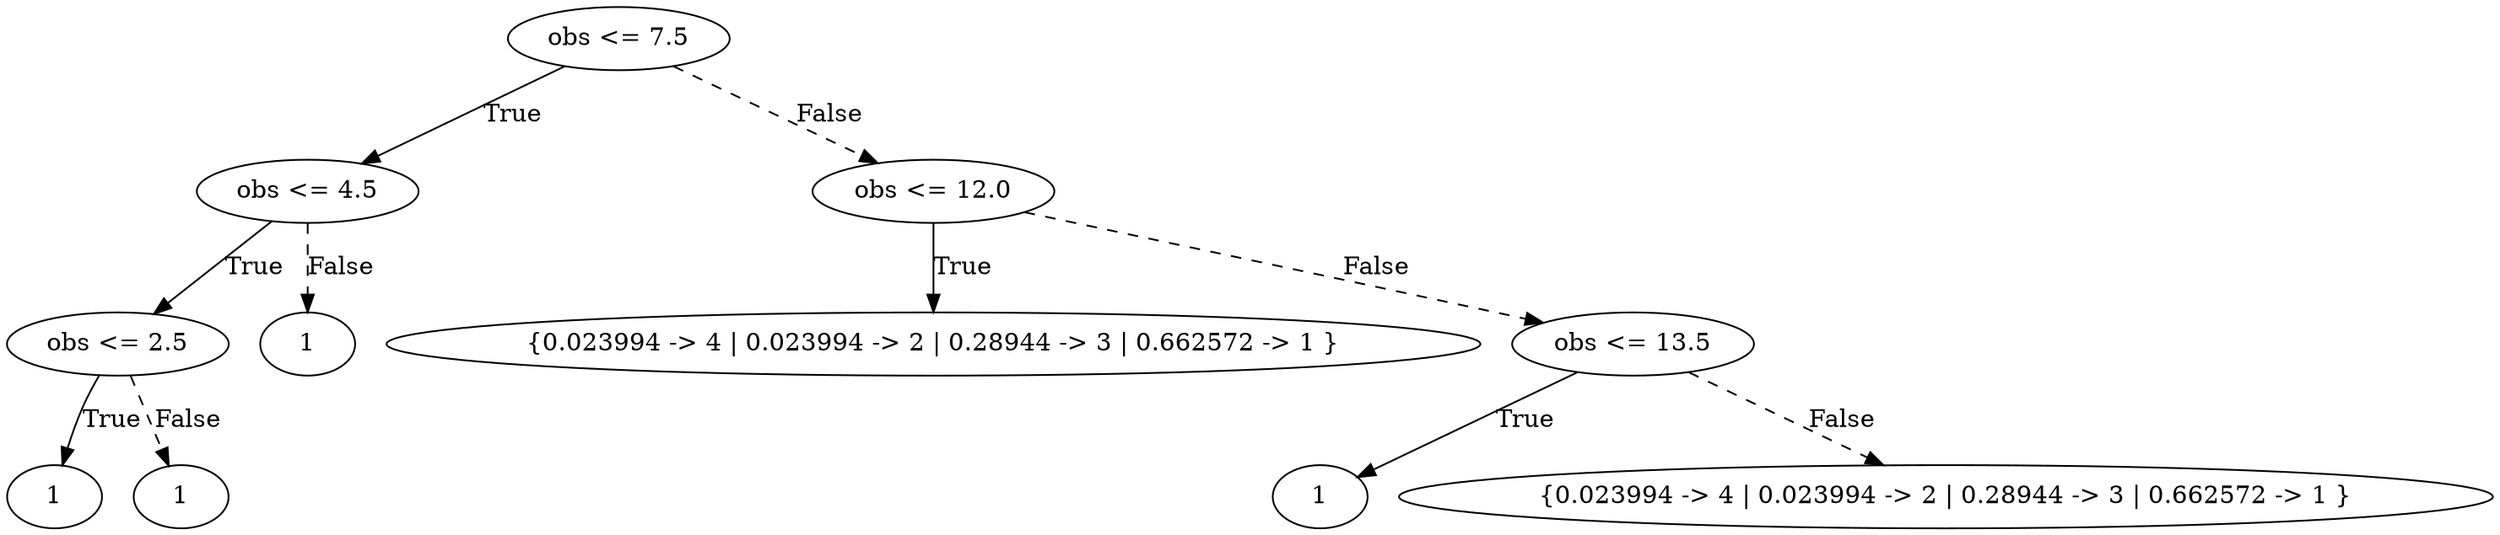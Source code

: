 digraph {
0 [label="obs <= 7.5"];
1 [label="obs <= 4.5"];
2 [label="obs <= 2.5"];
3 [label="1"];
2 -> 3 [label="True"];
4 [label="1"];
2 -> 4 [style="dashed", label="False"];
1 -> 2 [label="True"];
5 [label="1"];
1 -> 5 [style="dashed", label="False"];
0 -> 1 [label="True"];
6 [label="obs <= 12.0"];
7 [label="{0.023994 -> 4 | 0.023994 -> 2 | 0.28944 -> 3 | 0.662572 -> 1 }"];
6 -> 7 [label="True"];
8 [label="obs <= 13.5"];
9 [label="1"];
8 -> 9 [label="True"];
10 [label="{0.023994 -> 4 | 0.023994 -> 2 | 0.28944 -> 3 | 0.662572 -> 1 }"];
8 -> 10 [style="dashed", label="False"];
6 -> 8 [style="dashed", label="False"];
0 -> 6 [style="dashed", label="False"];

}